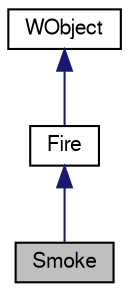 digraph "Smoke"
{
 // LATEX_PDF_SIZE
  bgcolor="transparent";
  edge [fontname="FreeSans",fontsize="10",labelfontname="FreeSans",labelfontsize="10"];
  node [fontname="FreeSans",fontsize="10",shape=record];
  Node1 [label="Smoke",height=0.2,width=0.4,color="black", fillcolor="grey75", style="filled", fontcolor="black",tooltip="Smoke class."];
  Node2 -> Node1 [dir="back",color="midnightblue",fontsize="10",style="solid",fontname="FreeSans"];
  Node2 [label="Fire",height=0.2,width=0.4,color="black",URL="$a01724.html",tooltip="Fire class."];
  Node3 -> Node2 [dir="back",color="midnightblue",fontsize="10",style="solid",fontname="FreeSans"];
  Node3 [label="WObject",height=0.2,width=0.4,color="black",URL="$a02108.html",tooltip="WObject Class."];
}
